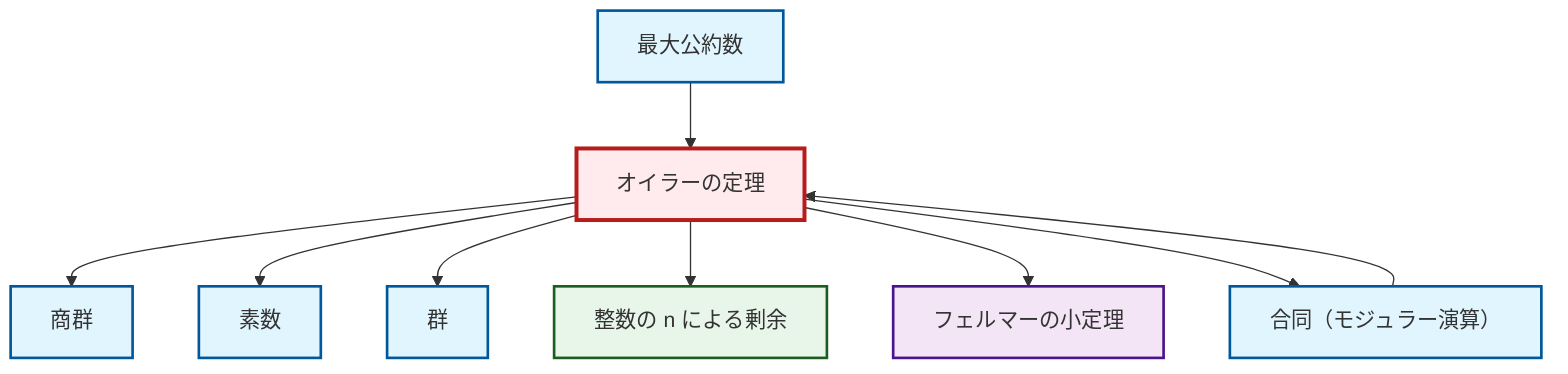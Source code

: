 graph TD
    classDef definition fill:#e1f5fe,stroke:#01579b,stroke-width:2px
    classDef theorem fill:#f3e5f5,stroke:#4a148c,stroke-width:2px
    classDef axiom fill:#fff3e0,stroke:#e65100,stroke-width:2px
    classDef example fill:#e8f5e9,stroke:#1b5e20,stroke-width:2px
    classDef current fill:#ffebee,stroke:#b71c1c,stroke-width:3px
    def-group["群"]:::definition
    def-gcd["最大公約数"]:::definition
    def-prime["素数"]:::definition
    thm-fermat-little["フェルマーの小定理"]:::theorem
    def-congruence["合同（モジュラー演算）"]:::definition
    ex-quotient-integers-mod-n["整数の n による剰余"]:::example
    def-quotient-group["商群"]:::definition
    thm-euler["オイラーの定理"]:::theorem
    thm-euler --> def-quotient-group
    thm-euler --> def-prime
    thm-euler --> def-group
    thm-euler --> ex-quotient-integers-mod-n
    thm-euler --> thm-fermat-little
    def-congruence --> thm-euler
    thm-euler --> def-congruence
    def-gcd --> thm-euler
    class thm-euler current